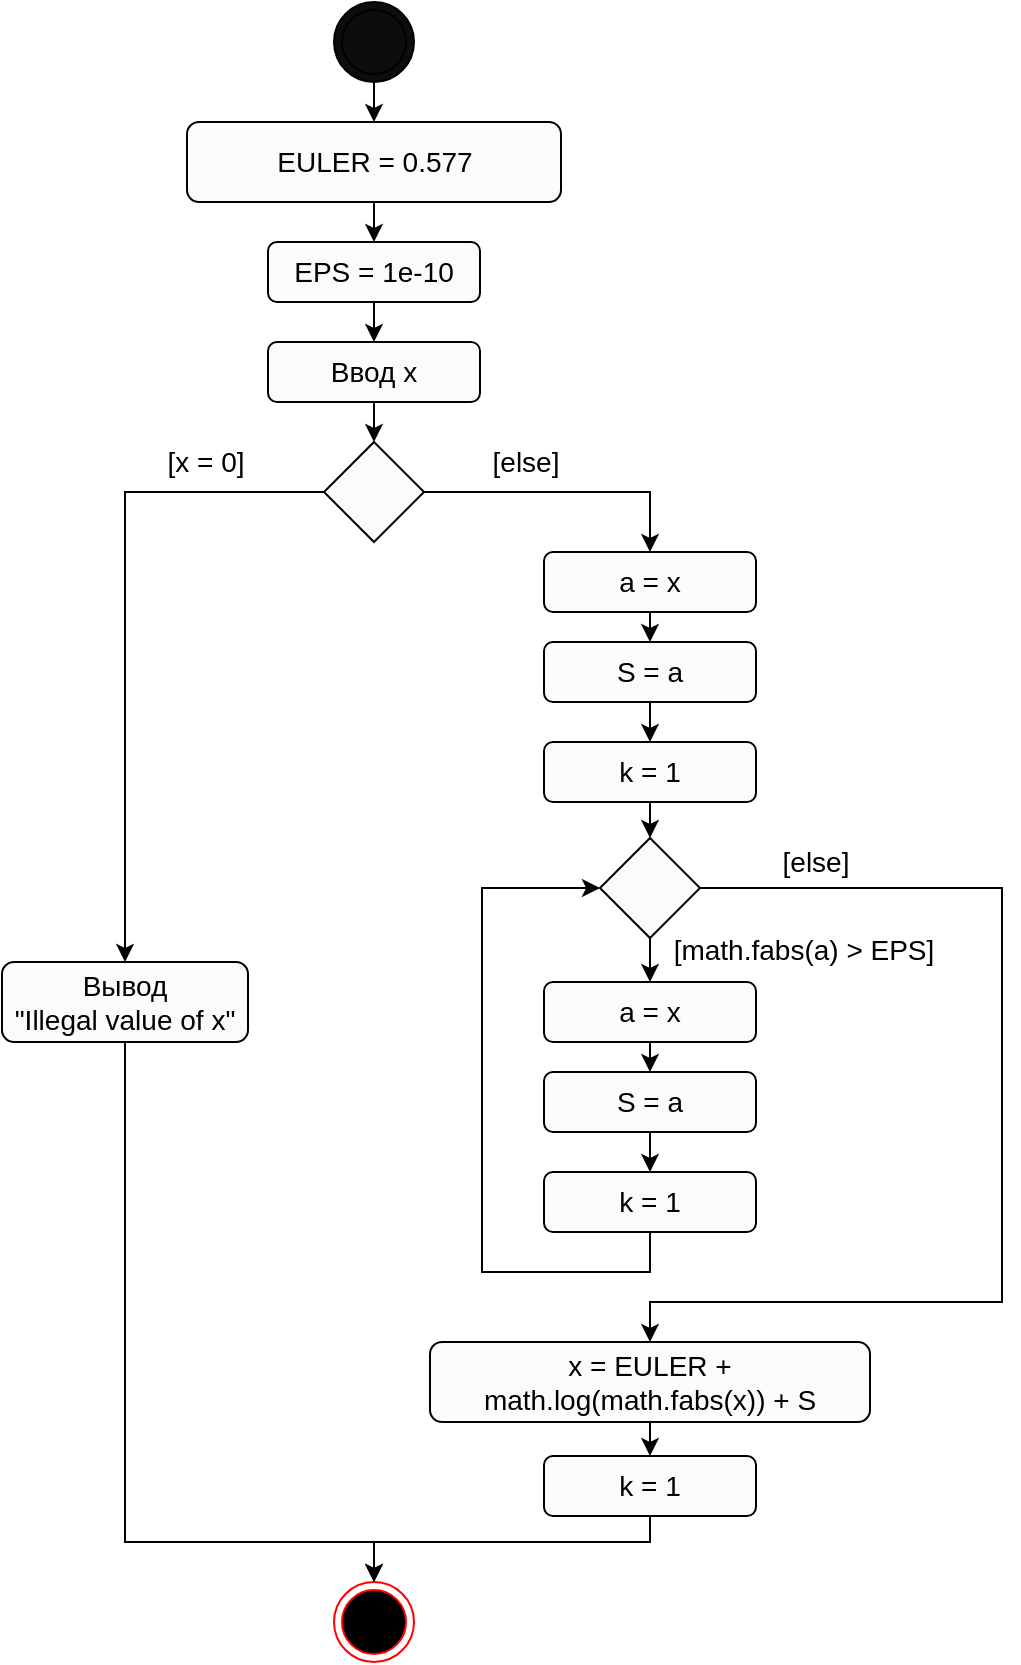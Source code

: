 <mxfile version="14.2.4" type="github">
  <diagram id="3qRbHh7tD3MhklKpkYM9" name="Page-1">
    <mxGraphModel dx="1294" dy="809" grid="1" gridSize="10" guides="1" tooltips="1" connect="1" arrows="1" fold="1" page="1" pageScale="1" pageWidth="827" pageHeight="1169" math="0" shadow="0">
      <root>
        <mxCell id="0" />
        <mxCell id="1" parent="0" />
        <mxCell id="_XTMjvBDWnb6iLo-AA8w-1" value="" style="ellipse;html=1;shape=endState;fillColor=#000000;strokeColor=#ff0000;" vertex="1" parent="1">
          <mxGeometry x="336" y="930" width="40" height="40" as="geometry" />
        </mxCell>
        <mxCell id="_XTMjvBDWnb6iLo-AA8w-2" value="" style="ellipse;shape=doubleEllipse;html=1;dashed=0;whitespace=wrap;aspect=fixed;fillColor=#0D0D0D;" vertex="1" parent="1">
          <mxGeometry x="336" y="140" width="40" height="40" as="geometry" />
        </mxCell>
        <mxCell id="_XTMjvBDWnb6iLo-AA8w-3" style="edgeStyle=orthogonalEdgeStyle;rounded=0;orthogonalLoop=1;jettySize=auto;html=1;exitX=0.5;exitY=1;exitDx=0;exitDy=0;entryX=0.5;entryY=0;entryDx=0;entryDy=0;fontSize=14;" edge="1" parent="1" source="_XTMjvBDWnb6iLo-AA8w-4" target="_XTMjvBDWnb6iLo-AA8w-14">
          <mxGeometry relative="1" as="geometry" />
        </mxCell>
        <mxCell id="_XTMjvBDWnb6iLo-AA8w-4" value="EULER = 0.577" style="rounded=1;whiteSpace=wrap;html=1;fillColor=#FCFAFA;fontSize=14;" vertex="1" parent="1">
          <mxGeometry x="262.5" y="200" width="187" height="40" as="geometry" />
        </mxCell>
        <mxCell id="_XTMjvBDWnb6iLo-AA8w-5" value="" style="endArrow=classic;html=1;entryX=0.5;entryY=0;entryDx=0;entryDy=0;" edge="1" parent="1" source="_XTMjvBDWnb6iLo-AA8w-2" target="_XTMjvBDWnb6iLo-AA8w-4">
          <mxGeometry width="50" height="50" relative="1" as="geometry">
            <mxPoint x="492" y="260" as="sourcePoint" />
            <mxPoint x="542" y="210" as="targetPoint" />
          </mxGeometry>
        </mxCell>
        <mxCell id="_XTMjvBDWnb6iLo-AA8w-6" style="edgeStyle=orthogonalEdgeStyle;rounded=0;orthogonalLoop=1;jettySize=auto;html=1;exitX=0;exitY=0.5;exitDx=0;exitDy=0;entryX=0.5;entryY=0;entryDx=0;entryDy=0;fontSize=14;" edge="1" parent="1" source="_XTMjvBDWnb6iLo-AA8w-8" target="_XTMjvBDWnb6iLo-AA8w-10">
          <mxGeometry relative="1" as="geometry" />
        </mxCell>
        <mxCell id="_XTMjvBDWnb6iLo-AA8w-7" style="edgeStyle=orthogonalEdgeStyle;rounded=0;orthogonalLoop=1;jettySize=auto;html=1;exitX=1;exitY=0.5;exitDx=0;exitDy=0;entryX=0.5;entryY=0;entryDx=0;entryDy=0;fontSize=14;" edge="1" parent="1" source="_XTMjvBDWnb6iLo-AA8w-8" target="_XTMjvBDWnb6iLo-AA8w-52">
          <mxGeometry relative="1" as="geometry">
            <mxPoint x="494" y="410" as="targetPoint" />
          </mxGeometry>
        </mxCell>
        <mxCell id="_XTMjvBDWnb6iLo-AA8w-8" value="" style="rhombus;whiteSpace=wrap;html=1;fillColor=#FCFAFA;" vertex="1" parent="1">
          <mxGeometry x="331" y="360" width="50" height="50" as="geometry" />
        </mxCell>
        <mxCell id="_XTMjvBDWnb6iLo-AA8w-9" style="edgeStyle=orthogonalEdgeStyle;rounded=0;orthogonalLoop=1;jettySize=auto;html=1;exitX=0.5;exitY=1;exitDx=0;exitDy=0;entryX=0.5;entryY=0;entryDx=0;entryDy=0;fontSize=14;" edge="1" parent="1" source="_XTMjvBDWnb6iLo-AA8w-10" target="_XTMjvBDWnb6iLo-AA8w-1">
          <mxGeometry relative="1" as="geometry">
            <Array as="points">
              <mxPoint x="232" y="910" />
              <mxPoint x="356" y="910" />
            </Array>
          </mxGeometry>
        </mxCell>
        <mxCell id="_XTMjvBDWnb6iLo-AA8w-10" value="Вывод &lt;br&gt;&quot;Illegal value of x&quot;" style="rounded=1;whiteSpace=wrap;html=1;fillColor=#FCFAFA;fontSize=14;" vertex="1" parent="1">
          <mxGeometry x="170" y="620" width="123" height="40" as="geometry" />
        </mxCell>
        <mxCell id="_XTMjvBDWnb6iLo-AA8w-11" value="[x = 0]" style="text;html=1;strokeColor=none;fillColor=none;align=center;verticalAlign=middle;whiteSpace=wrap;rounded=0;fontSize=14;" vertex="1" parent="1">
          <mxGeometry x="242" y="360" width="60" height="20" as="geometry" />
        </mxCell>
        <mxCell id="_XTMjvBDWnb6iLo-AA8w-12" value="[else]" style="text;html=1;strokeColor=none;fillColor=none;align=center;verticalAlign=middle;whiteSpace=wrap;rounded=0;fontSize=14;" vertex="1" parent="1">
          <mxGeometry x="402" y="360" width="60" height="20" as="geometry" />
        </mxCell>
        <mxCell id="_XTMjvBDWnb6iLo-AA8w-13" style="edgeStyle=orthogonalEdgeStyle;rounded=0;orthogonalLoop=1;jettySize=auto;html=1;exitX=0.5;exitY=1;exitDx=0;exitDy=0;entryX=0.5;entryY=0;entryDx=0;entryDy=0;fontSize=14;" edge="1" parent="1" source="_XTMjvBDWnb6iLo-AA8w-14" target="_XTMjvBDWnb6iLo-AA8w-16">
          <mxGeometry relative="1" as="geometry" />
        </mxCell>
        <mxCell id="_XTMjvBDWnb6iLo-AA8w-14" value="EPS = 1e-10" style="rounded=1;whiteSpace=wrap;html=1;fillColor=#FCFAFA;fontSize=14;" vertex="1" parent="1">
          <mxGeometry x="303" y="260" width="106" height="30" as="geometry" />
        </mxCell>
        <mxCell id="_XTMjvBDWnb6iLo-AA8w-15" style="edgeStyle=orthogonalEdgeStyle;rounded=0;orthogonalLoop=1;jettySize=auto;html=1;exitX=0.5;exitY=1;exitDx=0;exitDy=0;entryX=0.5;entryY=0;entryDx=0;entryDy=0;fontSize=14;" edge="1" parent="1" source="_XTMjvBDWnb6iLo-AA8w-16" target="_XTMjvBDWnb6iLo-AA8w-8">
          <mxGeometry relative="1" as="geometry" />
        </mxCell>
        <mxCell id="_XTMjvBDWnb6iLo-AA8w-16" value="Ввод x" style="rounded=1;whiteSpace=wrap;html=1;fillColor=#FCFAFA;fontSize=14;" vertex="1" parent="1">
          <mxGeometry x="303" y="310" width="106" height="30" as="geometry" />
        </mxCell>
        <mxCell id="_XTMjvBDWnb6iLo-AA8w-35" style="edgeStyle=orthogonalEdgeStyle;rounded=0;orthogonalLoop=1;jettySize=auto;html=1;exitX=0.5;exitY=1;exitDx=0;exitDy=0;fontSize=14;" edge="1" parent="1" source="_XTMjvBDWnb6iLo-AA8w-71" target="_XTMjvBDWnb6iLo-AA8w-1">
          <mxGeometry relative="1" as="geometry">
            <Array as="points">
              <mxPoint x="494" y="910" />
              <mxPoint x="356" y="910" />
            </Array>
          </mxGeometry>
        </mxCell>
        <mxCell id="_XTMjvBDWnb6iLo-AA8w-72" style="edgeStyle=orthogonalEdgeStyle;rounded=0;orthogonalLoop=1;jettySize=auto;html=1;exitX=0.5;exitY=1;exitDx=0;exitDy=0;entryX=0.5;entryY=0;entryDx=0;entryDy=0;fontSize=14;" edge="1" parent="1" source="_XTMjvBDWnb6iLo-AA8w-36" target="_XTMjvBDWnb6iLo-AA8w-71">
          <mxGeometry relative="1" as="geometry" />
        </mxCell>
        <mxCell id="_XTMjvBDWnb6iLo-AA8w-36" value="x =&amp;nbsp;EULER + math.log(math.fabs(x)) + S" style="rounded=1;whiteSpace=wrap;html=1;fillColor=#FCFAFA;fontSize=14;" vertex="1" parent="1">
          <mxGeometry x="384" y="810" width="220" height="40" as="geometry" />
        </mxCell>
        <mxCell id="_XTMjvBDWnb6iLo-AA8w-46" style="edgeStyle=orthogonalEdgeStyle;rounded=0;orthogonalLoop=1;jettySize=auto;html=1;exitX=0;exitY=0.5;exitDx=0;exitDy=0;entryX=0;entryY=0.5;entryDx=0;entryDy=0;fontSize=14;" edge="1" parent="1" source="_XTMjvBDWnb6iLo-AA8w-47">
          <mxGeometry relative="1" as="geometry">
            <Array as="points">
              <mxPoint x="640" y="572" />
              <mxPoint x="640" y="405" />
            </Array>
            <mxPoint x="809" y="405" as="targetPoint" />
          </mxGeometry>
        </mxCell>
        <mxCell id="_XTMjvBDWnb6iLo-AA8w-55" style="edgeStyle=orthogonalEdgeStyle;rounded=0;orthogonalLoop=1;jettySize=auto;html=1;exitX=0.5;exitY=1;exitDx=0;exitDy=0;entryX=0.5;entryY=0;entryDx=0;entryDy=0;" edge="1" parent="1" source="_XTMjvBDWnb6iLo-AA8w-52" target="_XTMjvBDWnb6iLo-AA8w-53">
          <mxGeometry relative="1" as="geometry" />
        </mxCell>
        <mxCell id="_XTMjvBDWnb6iLo-AA8w-52" value="a = x" style="rounded=1;whiteSpace=wrap;html=1;fillColor=#FCFAFA;fontSize=14;" vertex="1" parent="1">
          <mxGeometry x="441" y="415" width="106" height="30" as="geometry" />
        </mxCell>
        <mxCell id="_XTMjvBDWnb6iLo-AA8w-56" style="edgeStyle=orthogonalEdgeStyle;rounded=0;orthogonalLoop=1;jettySize=auto;html=1;exitX=0.5;exitY=1;exitDx=0;exitDy=0;entryX=0.5;entryY=0;entryDx=0;entryDy=0;" edge="1" parent="1" source="_XTMjvBDWnb6iLo-AA8w-53" target="_XTMjvBDWnb6iLo-AA8w-54">
          <mxGeometry relative="1" as="geometry" />
        </mxCell>
        <mxCell id="_XTMjvBDWnb6iLo-AA8w-53" value="S = a" style="rounded=1;whiteSpace=wrap;html=1;fillColor=#FCFAFA;fontSize=14;" vertex="1" parent="1">
          <mxGeometry x="441" y="460" width="106" height="30" as="geometry" />
        </mxCell>
        <mxCell id="_XTMjvBDWnb6iLo-AA8w-60" style="edgeStyle=orthogonalEdgeStyle;rounded=0;orthogonalLoop=1;jettySize=auto;html=1;exitX=0.5;exitY=1;exitDx=0;exitDy=0;entryX=0.5;entryY=0;entryDx=0;entryDy=0;" edge="1" parent="1" source="_XTMjvBDWnb6iLo-AA8w-54" target="_XTMjvBDWnb6iLo-AA8w-57">
          <mxGeometry relative="1" as="geometry" />
        </mxCell>
        <mxCell id="_XTMjvBDWnb6iLo-AA8w-54" value="k = 1" style="rounded=1;whiteSpace=wrap;html=1;fillColor=#FCFAFA;fontSize=14;" vertex="1" parent="1">
          <mxGeometry x="441" y="510" width="106" height="30" as="geometry" />
        </mxCell>
        <mxCell id="_XTMjvBDWnb6iLo-AA8w-62" style="edgeStyle=orthogonalEdgeStyle;rounded=0;orthogonalLoop=1;jettySize=auto;html=1;exitX=1;exitY=0.5;exitDx=0;exitDy=0;fontSize=14;" edge="1" parent="1" source="_XTMjvBDWnb6iLo-AA8w-57" target="_XTMjvBDWnb6iLo-AA8w-36">
          <mxGeometry relative="1" as="geometry">
            <Array as="points">
              <mxPoint x="670" y="583" />
              <mxPoint x="670" y="790" />
              <mxPoint x="494" y="790" />
            </Array>
          </mxGeometry>
        </mxCell>
        <mxCell id="_XTMjvBDWnb6iLo-AA8w-67" style="edgeStyle=orthogonalEdgeStyle;rounded=0;orthogonalLoop=1;jettySize=auto;html=1;exitX=0.5;exitY=1;exitDx=0;exitDy=0;entryX=0.5;entryY=0;entryDx=0;entryDy=0;fontSize=14;" edge="1" parent="1" source="_XTMjvBDWnb6iLo-AA8w-57" target="_XTMjvBDWnb6iLo-AA8w-63">
          <mxGeometry relative="1" as="geometry" />
        </mxCell>
        <mxCell id="_XTMjvBDWnb6iLo-AA8w-57" value="" style="rhombus;whiteSpace=wrap;html=1;fillColor=#FCFAFA;" vertex="1" parent="1">
          <mxGeometry x="469" y="558" width="50" height="50" as="geometry" />
        </mxCell>
        <mxCell id="_XTMjvBDWnb6iLo-AA8w-59" value="[&lt;span style=&quot;font-size: 14px; text-align: left;&quot;&gt;math.fabs(a) &amp;gt; EPS&lt;/span&gt;]" style="text;html=1;strokeColor=none;fillColor=none;align=center;verticalAlign=middle;whiteSpace=wrap;rounded=0;fontSize=14;" vertex="1" parent="1">
          <mxGeometry x="501" y="599" width="140" height="30" as="geometry" />
        </mxCell>
        <mxCell id="_XTMjvBDWnb6iLo-AA8w-68" style="edgeStyle=orthogonalEdgeStyle;rounded=0;orthogonalLoop=1;jettySize=auto;html=1;exitX=0.5;exitY=1;exitDx=0;exitDy=0;entryX=0.5;entryY=0;entryDx=0;entryDy=0;fontSize=14;" edge="1" parent="1" source="_XTMjvBDWnb6iLo-AA8w-63" target="_XTMjvBDWnb6iLo-AA8w-64">
          <mxGeometry relative="1" as="geometry" />
        </mxCell>
        <mxCell id="_XTMjvBDWnb6iLo-AA8w-63" value="a = x" style="rounded=1;whiteSpace=wrap;html=1;fillColor=#FCFAFA;fontSize=14;" vertex="1" parent="1">
          <mxGeometry x="441" y="630" width="106" height="30" as="geometry" />
        </mxCell>
        <mxCell id="_XTMjvBDWnb6iLo-AA8w-69" style="edgeStyle=orthogonalEdgeStyle;rounded=0;orthogonalLoop=1;jettySize=auto;html=1;exitX=0.5;exitY=1;exitDx=0;exitDy=0;entryX=0.5;entryY=0;entryDx=0;entryDy=0;fontSize=14;" edge="1" parent="1" source="_XTMjvBDWnb6iLo-AA8w-64" target="_XTMjvBDWnb6iLo-AA8w-65">
          <mxGeometry relative="1" as="geometry" />
        </mxCell>
        <mxCell id="_XTMjvBDWnb6iLo-AA8w-64" value="S = a" style="rounded=1;whiteSpace=wrap;html=1;fillColor=#FCFAFA;fontSize=14;" vertex="1" parent="1">
          <mxGeometry x="441" y="675" width="106" height="30" as="geometry" />
        </mxCell>
        <mxCell id="_XTMjvBDWnb6iLo-AA8w-66" style="edgeStyle=orthogonalEdgeStyle;rounded=0;orthogonalLoop=1;jettySize=auto;html=1;exitX=0.5;exitY=1;exitDx=0;exitDy=0;entryX=0;entryY=0.5;entryDx=0;entryDy=0;fontSize=14;" edge="1" parent="1" source="_XTMjvBDWnb6iLo-AA8w-65" target="_XTMjvBDWnb6iLo-AA8w-57">
          <mxGeometry relative="1" as="geometry">
            <Array as="points">
              <mxPoint x="494" y="775" />
              <mxPoint x="410" y="775" />
              <mxPoint x="410" y="583" />
            </Array>
          </mxGeometry>
        </mxCell>
        <mxCell id="_XTMjvBDWnb6iLo-AA8w-65" value="k = 1" style="rounded=1;whiteSpace=wrap;html=1;fillColor=#FCFAFA;fontSize=14;" vertex="1" parent="1">
          <mxGeometry x="441" y="725" width="106" height="30" as="geometry" />
        </mxCell>
        <mxCell id="_XTMjvBDWnb6iLo-AA8w-70" value="&lt;div style=&quot;text-align: left&quot;&gt;&lt;span&gt;[else&lt;/span&gt;&lt;span&gt;]&lt;/span&gt;&lt;/div&gt;" style="text;html=1;strokeColor=none;fillColor=none;align=center;verticalAlign=middle;whiteSpace=wrap;rounded=0;fontSize=14;" vertex="1" parent="1">
          <mxGeometry x="547" y="555" width="60" height="30" as="geometry" />
        </mxCell>
        <mxCell id="_XTMjvBDWnb6iLo-AA8w-71" value="k = 1" style="rounded=1;whiteSpace=wrap;html=1;fillColor=#FCFAFA;fontSize=14;" vertex="1" parent="1">
          <mxGeometry x="441" y="867" width="106" height="30" as="geometry" />
        </mxCell>
      </root>
    </mxGraphModel>
  </diagram>
</mxfile>

